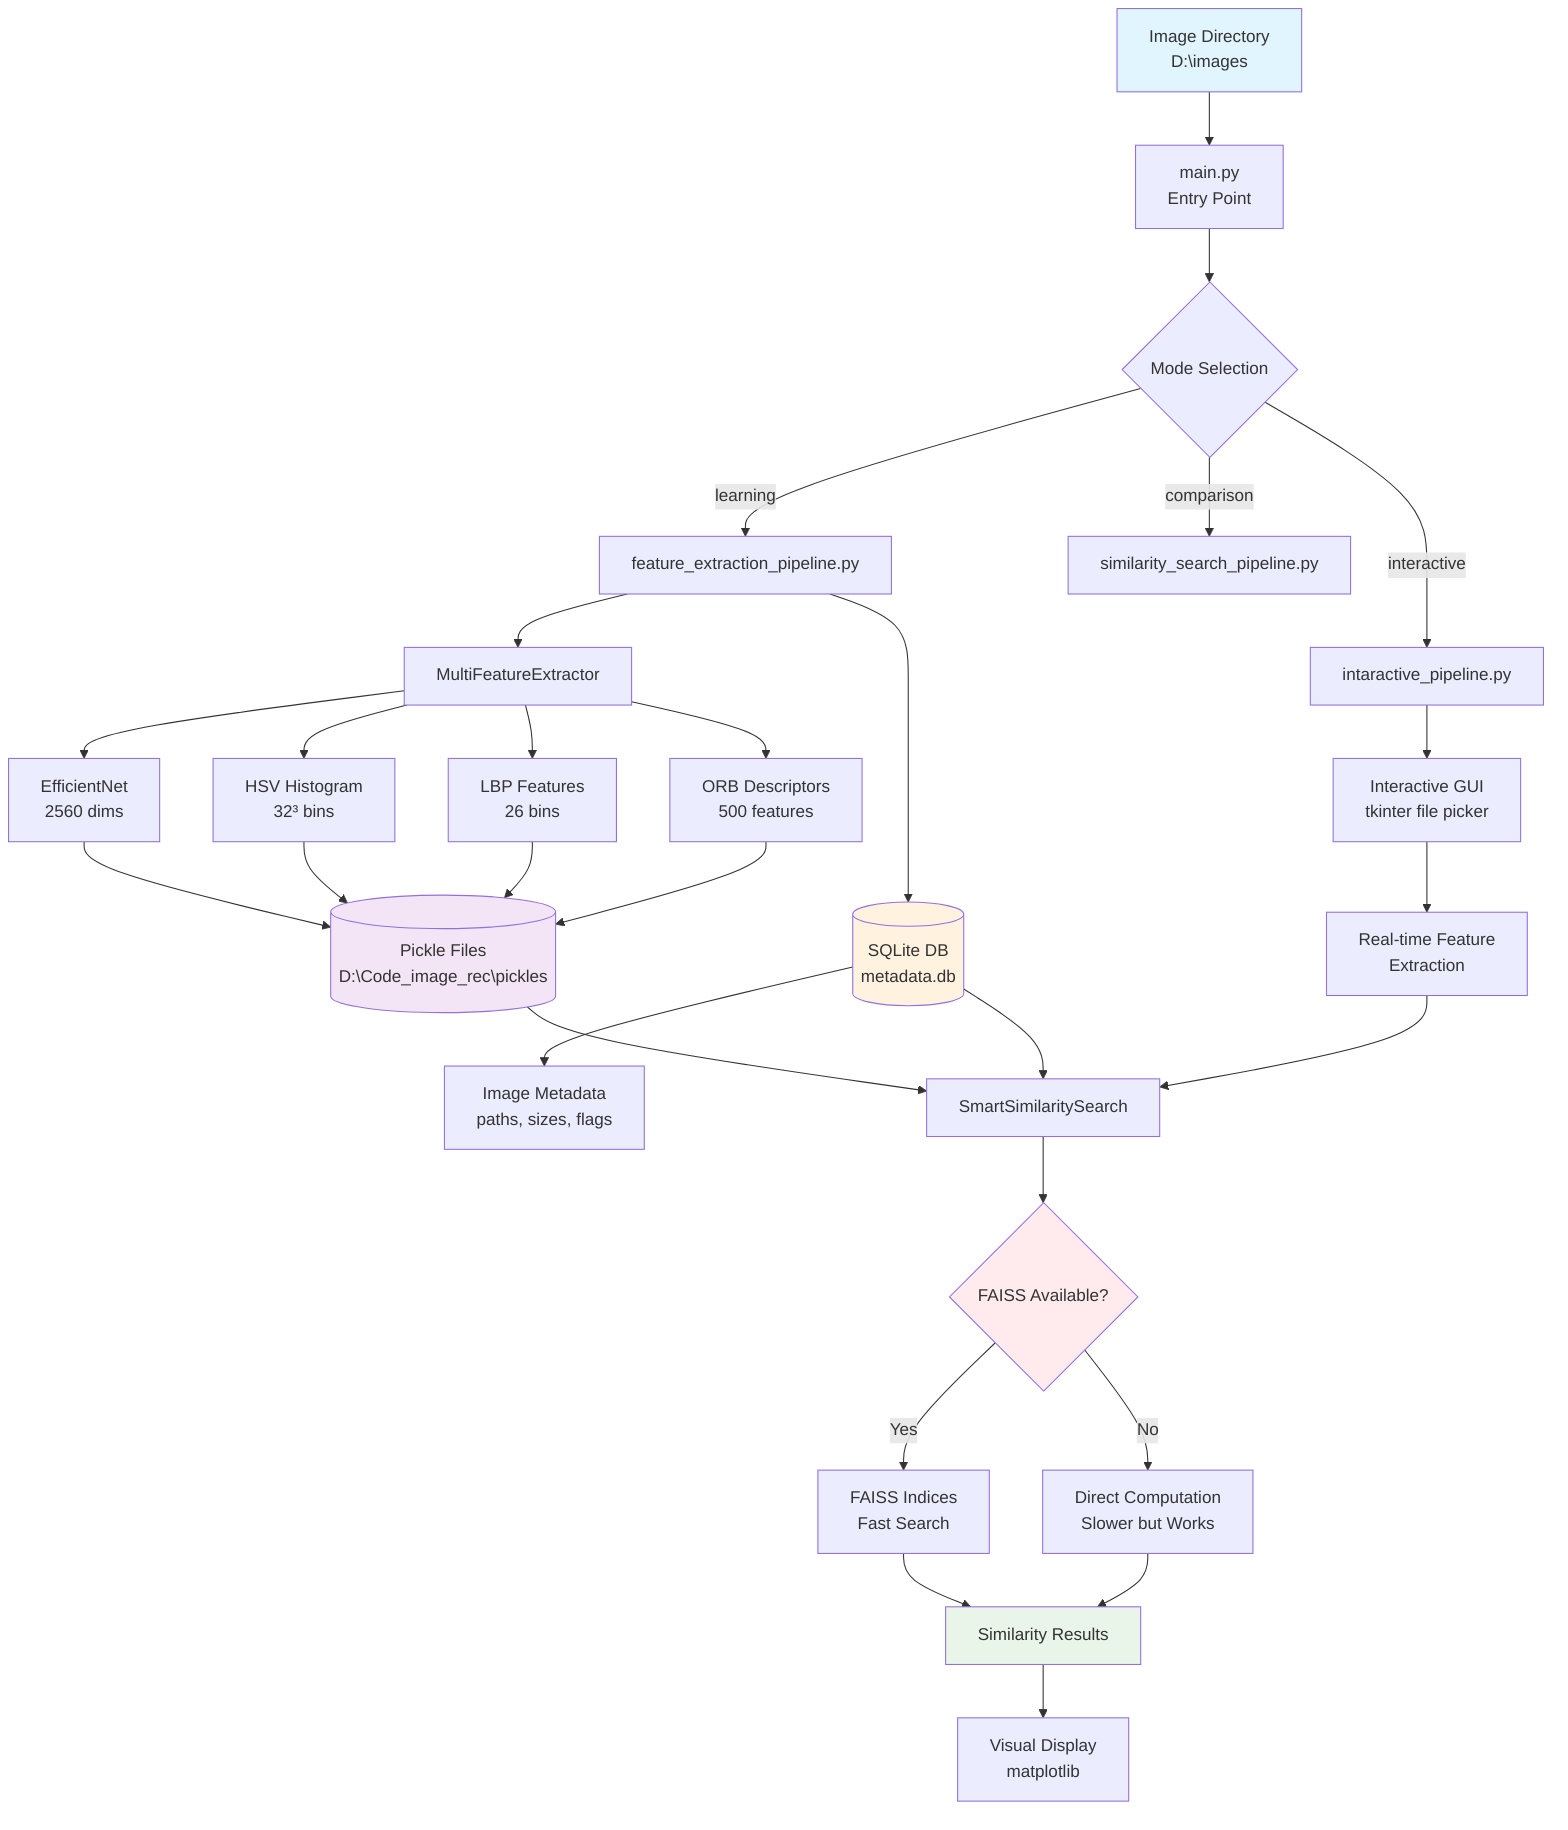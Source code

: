 graph TD
    A[Image Directory<br/>D:\images] --> B[main.py<br/>Entry Point]
    
    B --> C{Mode Selection}
    C -->|learning| D[feature_extraction_pipeline.py]
    C -->|comparison| E[similarity_search_pipeline.py]
    C -->|interactive| F[intaractive_pipeline.py]
    
    D --> G[MultiFeatureExtractor]
    G --> H[EfficientNet<br/>2560 dims]
    G --> I[HSV Histogram<br/>32³ bins]
    G --> J[LBP Features<br/>26 bins]
    G --> K[ORB Descriptors<br/>500 features]
    
    H --> L[(Pickle Files<br/>D:\Code_image_rec\pickles)]
    I --> L
    J --> L
    K --> L
    
    D --> M[(SQLite DB<br/>metadata.db)]
    M --> N[Image Metadata<br/>paths, sizes, flags]
    
    L --> O[SmartSimilaritySearch]
    M --> O
    
    O --> P{FAISS Available?}
    P -->|Yes| Q[FAISS Indices<br/>Fast Search]
    P -->|No| R[Direct Computation<br/>Slower but Works]
    
    Q --> S[Similarity Results]
    R --> S
    S --> T[Visual Display<br/>matplotlib]
    
    F --> U[Interactive GUI<br/>tkinter file picker]
    U --> V[Real-time Feature<br/>Extraction]
    V --> O
    
    style A fill:#e1f5fe
    style L fill:#f3e5f5
    style M fill:#fff3e0
    style P fill:#ffebee
    style S fill:#e8f5e8
